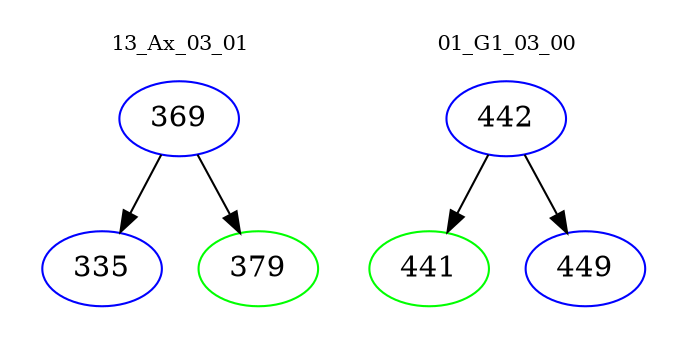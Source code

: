 digraph{
subgraph cluster_0 {
color = white
label = "13_Ax_03_01";
fontsize=10;
T0_369 [label="369", color="blue"]
T0_369 -> T0_335 [color="black"]
T0_335 [label="335", color="blue"]
T0_369 -> T0_379 [color="black"]
T0_379 [label="379", color="green"]
}
subgraph cluster_1 {
color = white
label = "01_G1_03_00";
fontsize=10;
T1_442 [label="442", color="blue"]
T1_442 -> T1_441 [color="black"]
T1_441 [label="441", color="green"]
T1_442 -> T1_449 [color="black"]
T1_449 [label="449", color="blue"]
}
}
